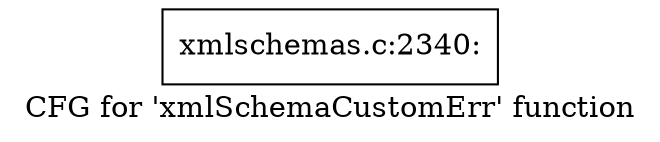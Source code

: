 digraph "CFG for 'xmlSchemaCustomErr' function" {
	label="CFG for 'xmlSchemaCustomErr' function";

	Node0x4af1a50 [shape=record,label="{xmlschemas.c:2340:}"];
}
